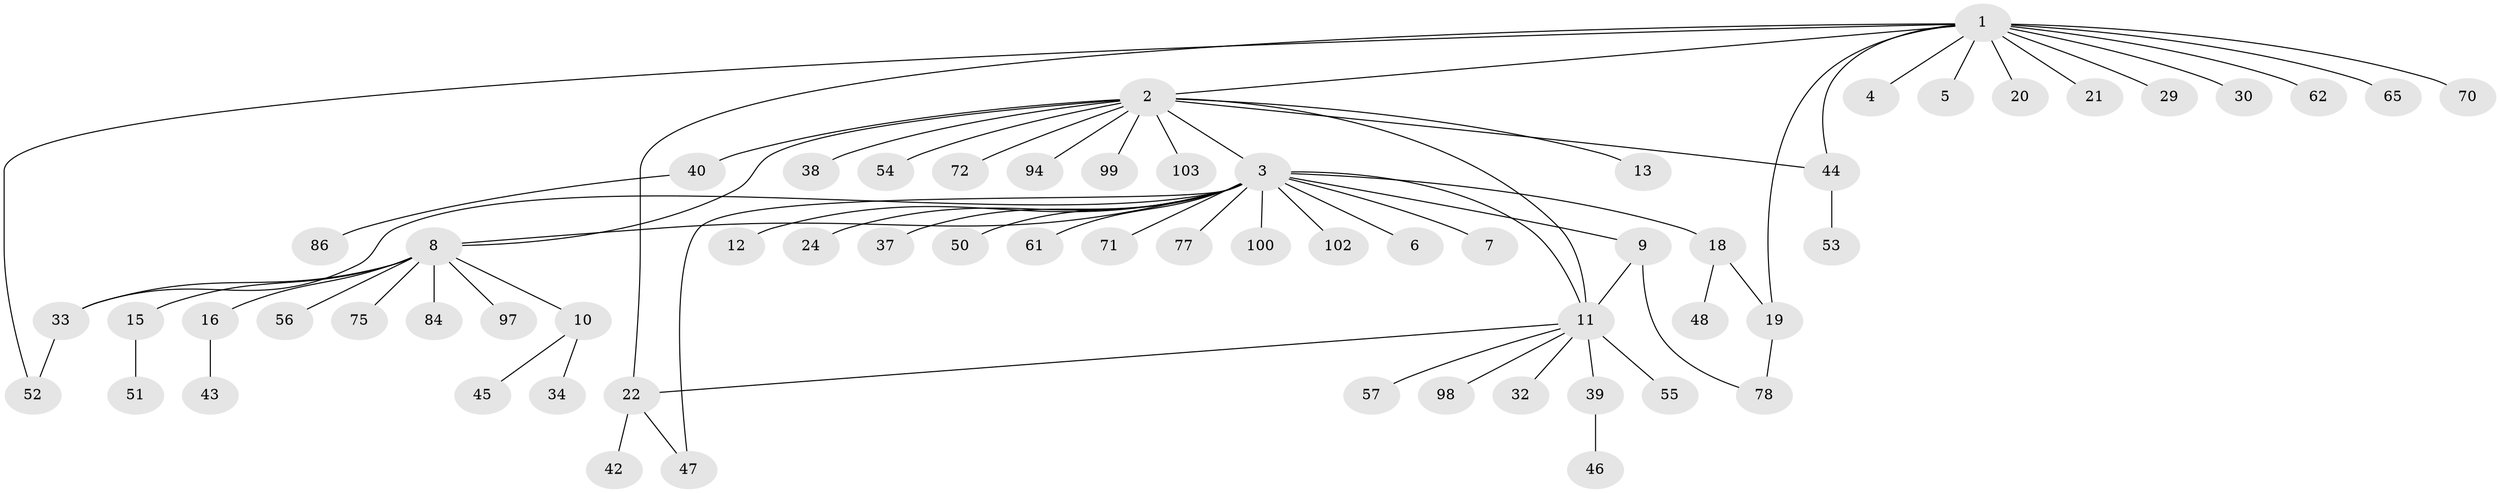 // original degree distribution, {14: 0.01904761904761905, 18: 0.009523809523809525, 1: 0.5904761904761905, 10: 0.009523809523809525, 3: 0.13333333333333333, 11: 0.009523809523809525, 2: 0.18095238095238095, 4: 0.02857142857142857, 6: 0.009523809523809525, 5: 0.009523809523809525}
// Generated by graph-tools (version 1.1) at 2025/18/03/04/25 18:18:06]
// undirected, 63 vertices, 72 edges
graph export_dot {
graph [start="1"]
  node [color=gray90,style=filled];
  1;
  2 [super="+17+28+31"];
  3;
  4;
  5;
  6;
  7;
  8;
  9;
  10;
  11 [super="+26+41+81+82+60+14"];
  12 [super="+80"];
  13 [super="+25"];
  15;
  16;
  18;
  19 [super="+58+67"];
  20;
  21 [super="+23"];
  22 [super="+27"];
  24;
  29;
  30;
  32 [super="+76+36"];
  33;
  34;
  37;
  38;
  39;
  40 [super="+49"];
  42;
  43;
  44 [super="+93+59"];
  45;
  46;
  47 [super="+88"];
  48 [super="+85"];
  50 [super="+91"];
  51;
  52;
  53 [super="+90"];
  54;
  55;
  56 [super="+104+96+66"];
  57 [super="+101"];
  61;
  62;
  65;
  70;
  71;
  72;
  75;
  77;
  78 [super="+79"];
  84;
  86;
  94;
  97;
  98;
  99;
  100;
  102;
  103;
  1 -- 2;
  1 -- 4;
  1 -- 5;
  1 -- 20;
  1 -- 21;
  1 -- 22;
  1 -- 29;
  1 -- 30;
  1 -- 44;
  1 -- 52;
  1 -- 62;
  1 -- 65;
  1 -- 70;
  1 -- 19;
  2 -- 3;
  2 -- 8;
  2 -- 11 [weight=2];
  2 -- 13;
  2 -- 38;
  2 -- 40;
  2 -- 44;
  2 -- 72;
  2 -- 94;
  2 -- 99;
  2 -- 54;
  2 -- 103;
  3 -- 6;
  3 -- 7;
  3 -- 8;
  3 -- 9;
  3 -- 11;
  3 -- 12;
  3 -- 18;
  3 -- 24;
  3 -- 33;
  3 -- 37;
  3 -- 50;
  3 -- 61;
  3 -- 71;
  3 -- 77;
  3 -- 100;
  3 -- 102;
  3 -- 47;
  8 -- 10;
  8 -- 15;
  8 -- 16;
  8 -- 33;
  8 -- 56;
  8 -- 75;
  8 -- 84;
  8 -- 97;
  9 -- 78;
  9 -- 11;
  10 -- 34;
  10 -- 45;
  11 -- 32;
  11 -- 39 [weight=2];
  11 -- 22;
  11 -- 57;
  11 -- 98;
  11 -- 55;
  15 -- 51;
  16 -- 43;
  18 -- 19;
  18 -- 48;
  19 -- 78;
  22 -- 42;
  22 -- 47;
  33 -- 52;
  39 -- 46;
  40 -- 86;
  44 -- 53;
}

